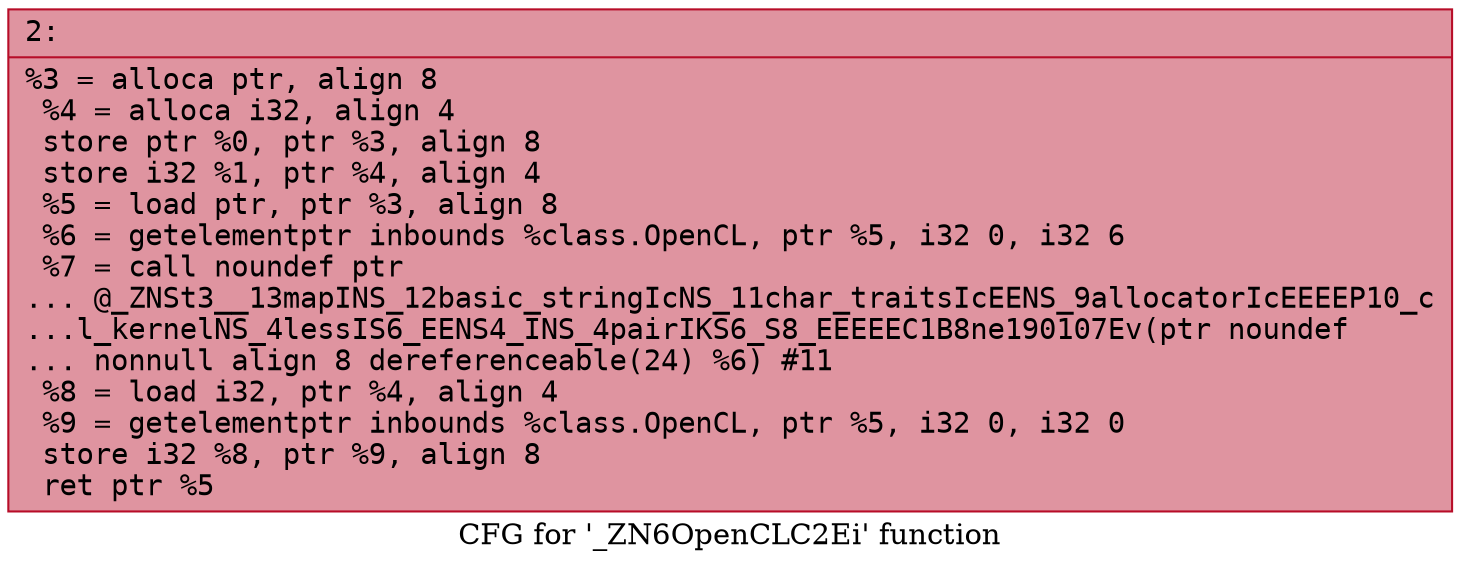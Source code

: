 digraph "CFG for '_ZN6OpenCLC2Ei' function" {
	label="CFG for '_ZN6OpenCLC2Ei' function";

	Node0x600001380230 [shape=record,color="#b70d28ff", style=filled, fillcolor="#b70d2870" fontname="Courier",label="{2:\l|  %3 = alloca ptr, align 8\l  %4 = alloca i32, align 4\l  store ptr %0, ptr %3, align 8\l  store i32 %1, ptr %4, align 4\l  %5 = load ptr, ptr %3, align 8\l  %6 = getelementptr inbounds %class.OpenCL, ptr %5, i32 0, i32 6\l  %7 = call noundef ptr\l... @_ZNSt3__13mapINS_12basic_stringIcNS_11char_traitsIcEENS_9allocatorIcEEEEP10_c\l...l_kernelNS_4lessIS6_EENS4_INS_4pairIKS6_S8_EEEEEC1B8ne190107Ev(ptr noundef\l... nonnull align 8 dereferenceable(24) %6) #11\l  %8 = load i32, ptr %4, align 4\l  %9 = getelementptr inbounds %class.OpenCL, ptr %5, i32 0, i32 0\l  store i32 %8, ptr %9, align 8\l  ret ptr %5\l}"];
}
